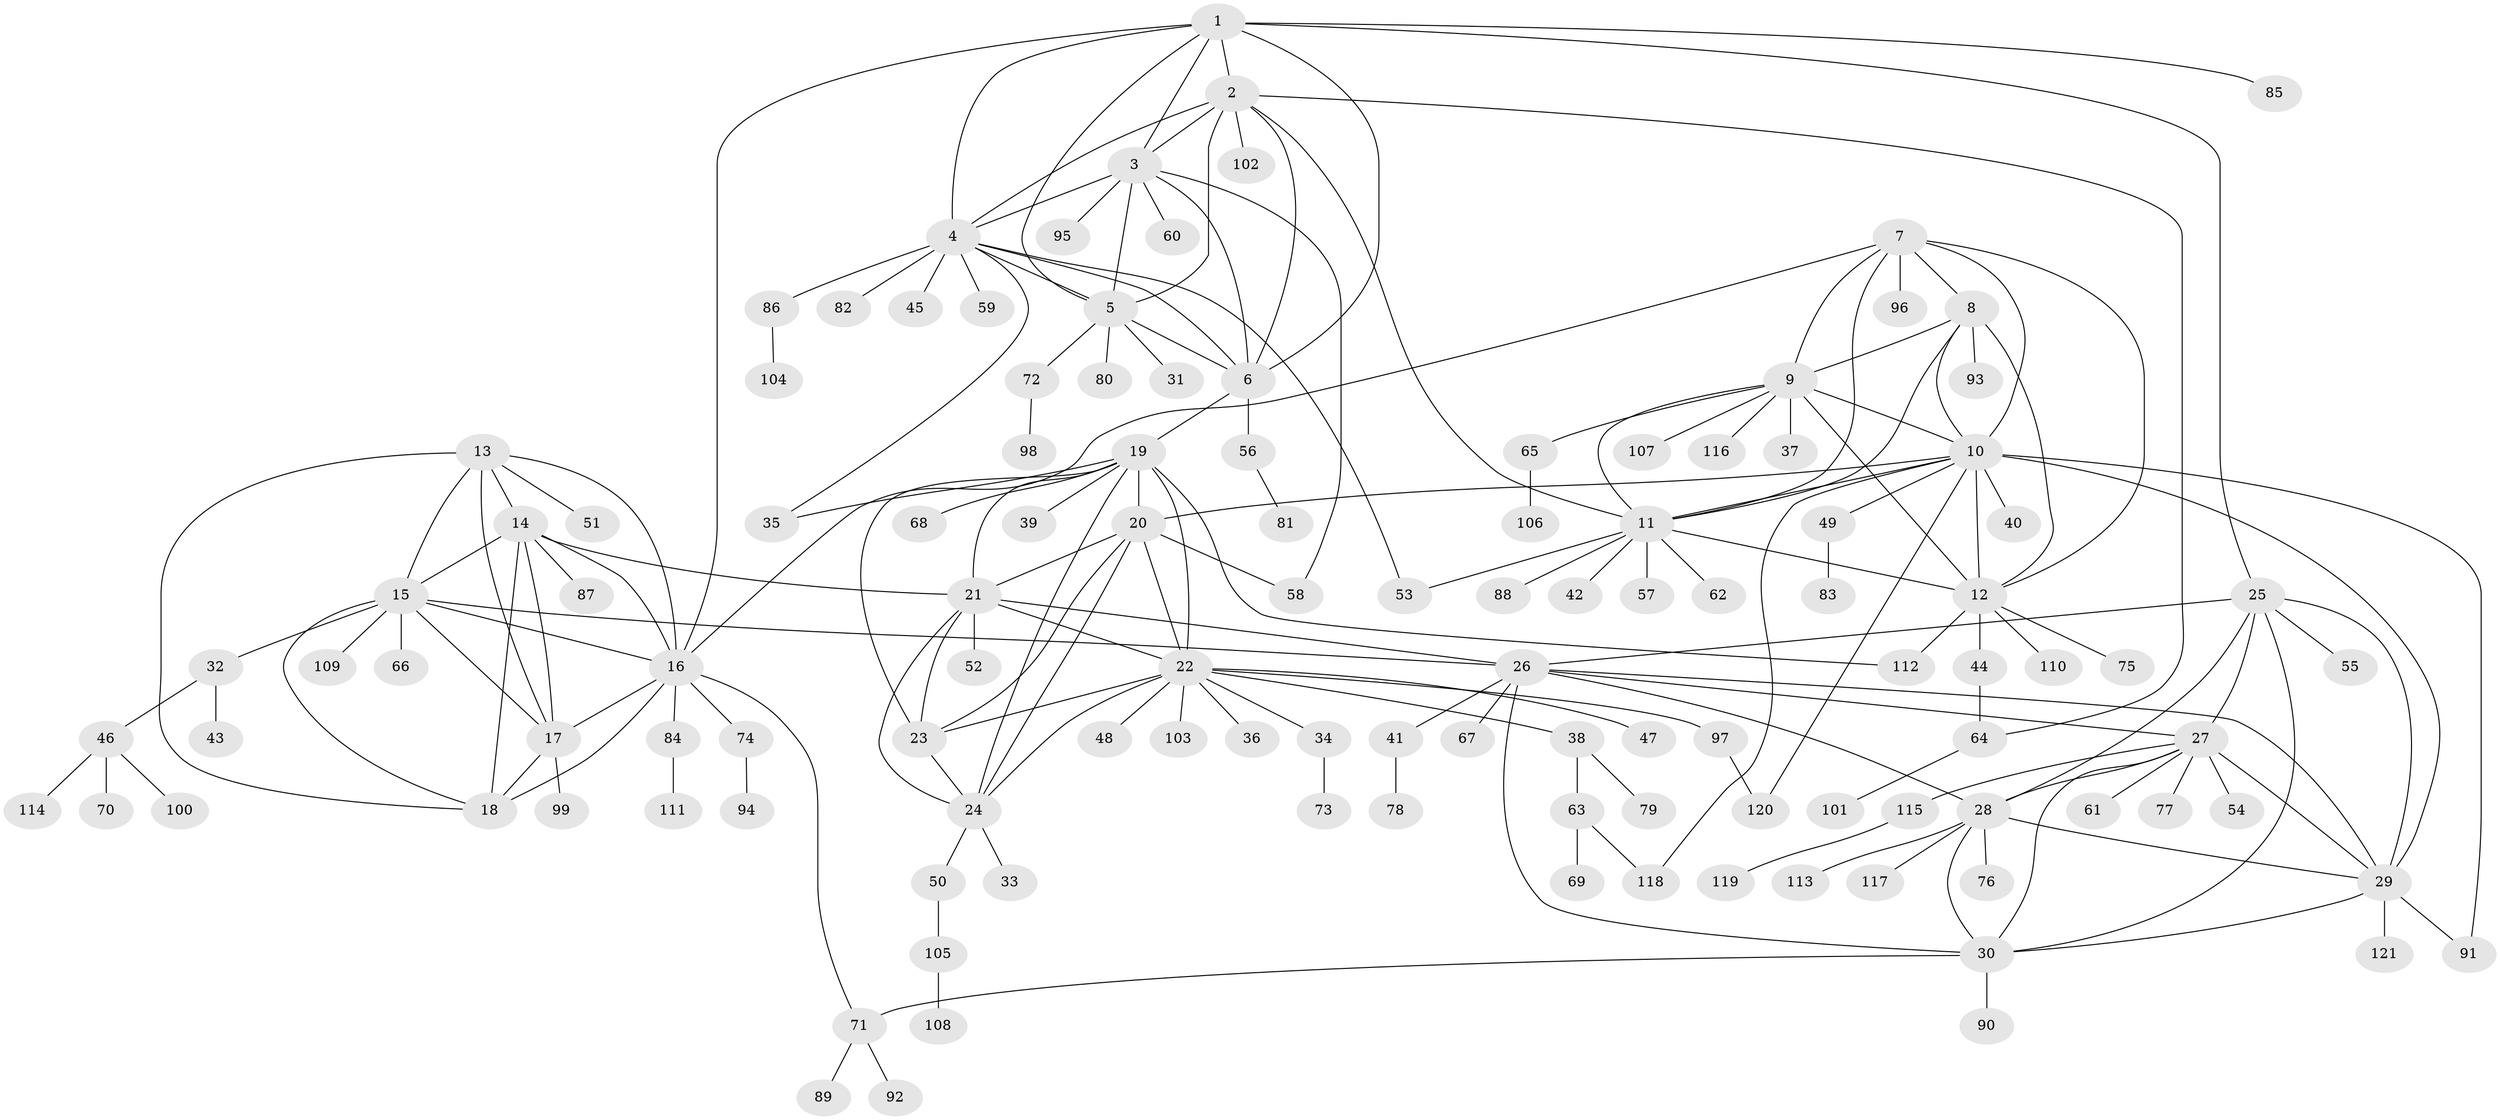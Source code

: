 // coarse degree distribution, {6: 0.07777777777777778, 12: 0.011111111111111112, 8: 0.044444444444444446, 10: 0.03333333333333333, 5: 0.05555555555555555, 7: 0.022222222222222223, 9: 0.011111111111111112, 13: 0.011111111111111112, 1: 0.5666666666666667, 2: 0.12222222222222222, 3: 0.044444444444444446}
// Generated by graph-tools (version 1.1) at 2025/52/02/27/25 19:52:20]
// undirected, 121 vertices, 185 edges
graph export_dot {
graph [start="1"]
  node [color=gray90,style=filled];
  1;
  2;
  3;
  4;
  5;
  6;
  7;
  8;
  9;
  10;
  11;
  12;
  13;
  14;
  15;
  16;
  17;
  18;
  19;
  20;
  21;
  22;
  23;
  24;
  25;
  26;
  27;
  28;
  29;
  30;
  31;
  32;
  33;
  34;
  35;
  36;
  37;
  38;
  39;
  40;
  41;
  42;
  43;
  44;
  45;
  46;
  47;
  48;
  49;
  50;
  51;
  52;
  53;
  54;
  55;
  56;
  57;
  58;
  59;
  60;
  61;
  62;
  63;
  64;
  65;
  66;
  67;
  68;
  69;
  70;
  71;
  72;
  73;
  74;
  75;
  76;
  77;
  78;
  79;
  80;
  81;
  82;
  83;
  84;
  85;
  86;
  87;
  88;
  89;
  90;
  91;
  92;
  93;
  94;
  95;
  96;
  97;
  98;
  99;
  100;
  101;
  102;
  103;
  104;
  105;
  106;
  107;
  108;
  109;
  110;
  111;
  112;
  113;
  114;
  115;
  116;
  117;
  118;
  119;
  120;
  121;
  1 -- 2;
  1 -- 3;
  1 -- 4;
  1 -- 5;
  1 -- 6;
  1 -- 16;
  1 -- 25;
  1 -- 85;
  2 -- 3;
  2 -- 4;
  2 -- 5;
  2 -- 6;
  2 -- 11;
  2 -- 64;
  2 -- 102;
  3 -- 4;
  3 -- 5;
  3 -- 6;
  3 -- 58;
  3 -- 60;
  3 -- 95;
  4 -- 5;
  4 -- 6;
  4 -- 35;
  4 -- 45;
  4 -- 53;
  4 -- 59;
  4 -- 82;
  4 -- 86;
  5 -- 6;
  5 -- 31;
  5 -- 72;
  5 -- 80;
  6 -- 19;
  6 -- 56;
  7 -- 8;
  7 -- 9;
  7 -- 10;
  7 -- 11;
  7 -- 12;
  7 -- 16;
  7 -- 96;
  8 -- 9;
  8 -- 10;
  8 -- 11;
  8 -- 12;
  8 -- 93;
  9 -- 10;
  9 -- 11;
  9 -- 12;
  9 -- 37;
  9 -- 65;
  9 -- 107;
  9 -- 116;
  10 -- 11;
  10 -- 12;
  10 -- 20;
  10 -- 29;
  10 -- 40;
  10 -- 49;
  10 -- 91;
  10 -- 118;
  10 -- 120;
  11 -- 12;
  11 -- 42;
  11 -- 53;
  11 -- 57;
  11 -- 62;
  11 -- 88;
  12 -- 44;
  12 -- 75;
  12 -- 110;
  12 -- 112;
  13 -- 14;
  13 -- 15;
  13 -- 16;
  13 -- 17;
  13 -- 18;
  13 -- 51;
  14 -- 15;
  14 -- 16;
  14 -- 17;
  14 -- 18;
  14 -- 21;
  14 -- 87;
  15 -- 16;
  15 -- 17;
  15 -- 18;
  15 -- 26;
  15 -- 32;
  15 -- 66;
  15 -- 109;
  16 -- 17;
  16 -- 18;
  16 -- 71;
  16 -- 74;
  16 -- 84;
  17 -- 18;
  17 -- 99;
  19 -- 20;
  19 -- 21;
  19 -- 22;
  19 -- 23;
  19 -- 24;
  19 -- 35;
  19 -- 39;
  19 -- 68;
  19 -- 112;
  20 -- 21;
  20 -- 22;
  20 -- 23;
  20 -- 24;
  20 -- 58;
  21 -- 22;
  21 -- 23;
  21 -- 24;
  21 -- 26;
  21 -- 52;
  22 -- 23;
  22 -- 24;
  22 -- 34;
  22 -- 36;
  22 -- 38;
  22 -- 47;
  22 -- 48;
  22 -- 97;
  22 -- 103;
  23 -- 24;
  24 -- 33;
  24 -- 50;
  25 -- 26;
  25 -- 27;
  25 -- 28;
  25 -- 29;
  25 -- 30;
  25 -- 55;
  26 -- 27;
  26 -- 28;
  26 -- 29;
  26 -- 30;
  26 -- 41;
  26 -- 67;
  27 -- 28;
  27 -- 29;
  27 -- 30;
  27 -- 54;
  27 -- 61;
  27 -- 77;
  27 -- 115;
  28 -- 29;
  28 -- 30;
  28 -- 76;
  28 -- 113;
  28 -- 117;
  29 -- 30;
  29 -- 91;
  29 -- 121;
  30 -- 71;
  30 -- 90;
  32 -- 43;
  32 -- 46;
  34 -- 73;
  38 -- 63;
  38 -- 79;
  41 -- 78;
  44 -- 64;
  46 -- 70;
  46 -- 100;
  46 -- 114;
  49 -- 83;
  50 -- 105;
  56 -- 81;
  63 -- 69;
  63 -- 118;
  64 -- 101;
  65 -- 106;
  71 -- 89;
  71 -- 92;
  72 -- 98;
  74 -- 94;
  84 -- 111;
  86 -- 104;
  97 -- 120;
  105 -- 108;
  115 -- 119;
}
